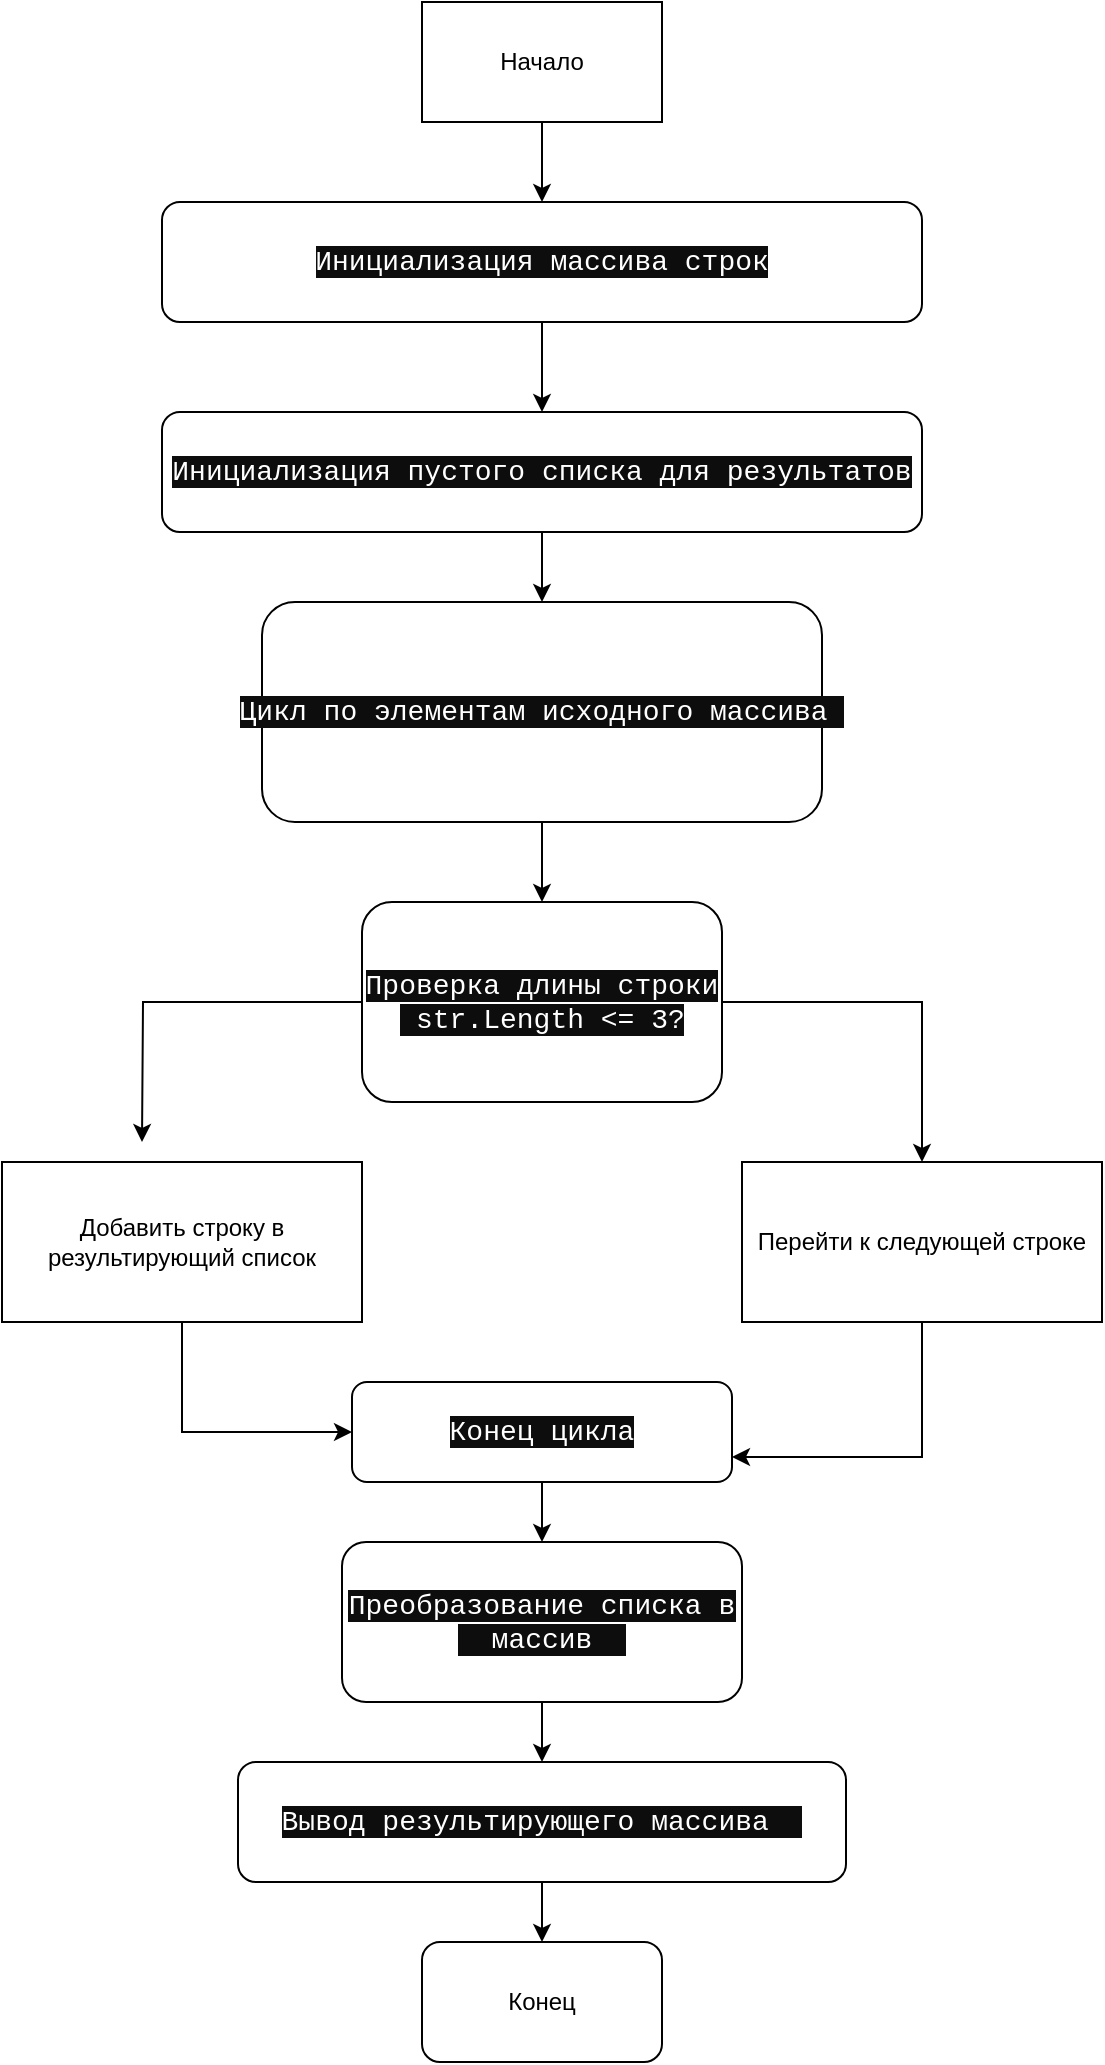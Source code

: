 <mxfile version="24.4.13" type="device">
  <diagram name="Страница — 1" id="p74GWSYYcX7zBrwPxBIz">
    <mxGraphModel dx="1386" dy="785" grid="1" gridSize="10" guides="1" tooltips="1" connect="1" arrows="1" fold="1" page="1" pageScale="1" pageWidth="827" pageHeight="1169" math="0" shadow="0">
      <root>
        <mxCell id="0" />
        <mxCell id="1" parent="0" />
        <mxCell id="GtIUF6wrL0J4PFI-9tK1-14" value="" style="edgeStyle=orthogonalEdgeStyle;rounded=0;orthogonalLoop=1;jettySize=auto;html=1;" edge="1" parent="1" source="GtIUF6wrL0J4PFI-9tK1-1" target="GtIUF6wrL0J4PFI-9tK1-2">
          <mxGeometry relative="1" as="geometry" />
        </mxCell>
        <mxCell id="GtIUF6wrL0J4PFI-9tK1-1" value="Начало" style="rounded=0;whiteSpace=wrap;html=1;" vertex="1" parent="1">
          <mxGeometry x="270" y="60" width="120" height="60" as="geometry" />
        </mxCell>
        <mxCell id="GtIUF6wrL0J4PFI-9tK1-15" value="" style="edgeStyle=orthogonalEdgeStyle;rounded=0;orthogonalLoop=1;jettySize=auto;html=1;" edge="1" parent="1" source="GtIUF6wrL0J4PFI-9tK1-2" target="GtIUF6wrL0J4PFI-9tK1-4">
          <mxGeometry relative="1" as="geometry" />
        </mxCell>
        <mxCell id="GtIUF6wrL0J4PFI-9tK1-2" value="&lt;span style=&quot;color: rgb(255, 255, 255); font-family: ui-monospace, SFMono-Regular, &amp;quot;SF Mono&amp;quot;, Menlo, Consolas, &amp;quot;Liberation Mono&amp;quot;, monospace; font-size: 14px; text-align: left; white-space: pre; background-color: rgb(13, 13, 13);&quot;&gt;Инициализация массива строк&lt;/span&gt;" style="rounded=1;whiteSpace=wrap;html=1;" vertex="1" parent="1">
          <mxGeometry x="140" y="160" width="380" height="60" as="geometry" />
        </mxCell>
        <mxCell id="GtIUF6wrL0J4PFI-9tK1-3" value="Text" style="text;html=1;align=center;verticalAlign=middle;whiteSpace=wrap;rounded=0;" vertex="1" parent="1">
          <mxGeometry x="100" y="280" width="430" height="30" as="geometry" />
        </mxCell>
        <mxCell id="GtIUF6wrL0J4PFI-9tK1-16" value="" style="edgeStyle=orthogonalEdgeStyle;rounded=0;orthogonalLoop=1;jettySize=auto;html=1;" edge="1" parent="1" source="GtIUF6wrL0J4PFI-9tK1-4" target="GtIUF6wrL0J4PFI-9tK1-5">
          <mxGeometry relative="1" as="geometry" />
        </mxCell>
        <mxCell id="GtIUF6wrL0J4PFI-9tK1-4" value="&lt;span style=&quot;color: rgb(255, 255, 255); font-family: ui-monospace, SFMono-Regular, &amp;quot;SF Mono&amp;quot;, Menlo, Consolas, &amp;quot;Liberation Mono&amp;quot;, monospace; font-size: 14px; text-align: left; white-space: pre; background-color: rgb(13, 13, 13);&quot;&gt;Инициализация пустого списка для результатов&lt;/span&gt;" style="rounded=1;whiteSpace=wrap;html=1;" vertex="1" parent="1">
          <mxGeometry x="140" y="265" width="380" height="60" as="geometry" />
        </mxCell>
        <mxCell id="GtIUF6wrL0J4PFI-9tK1-17" value="" style="edgeStyle=orthogonalEdgeStyle;rounded=0;orthogonalLoop=1;jettySize=auto;html=1;" edge="1" parent="1" source="GtIUF6wrL0J4PFI-9tK1-5" target="GtIUF6wrL0J4PFI-9tK1-6">
          <mxGeometry relative="1" as="geometry" />
        </mxCell>
        <mxCell id="GtIUF6wrL0J4PFI-9tK1-5" value="&lt;span style=&quot;color: rgb(255, 255, 255); font-family: ui-monospace, SFMono-Regular, &amp;quot;SF Mono&amp;quot;, Menlo, Consolas, &amp;quot;Liberation Mono&amp;quot;, monospace; font-size: 14px; text-align: left; white-space: pre; background-color: rgb(13, 13, 13);&quot;&gt;Цикл по элементам исходного массива &lt;/span&gt;" style="rounded=1;whiteSpace=wrap;html=1;" vertex="1" parent="1">
          <mxGeometry x="190" y="360" width="280" height="110" as="geometry" />
        </mxCell>
        <mxCell id="GtIUF6wrL0J4PFI-9tK1-18" style="edgeStyle=orthogonalEdgeStyle;rounded=0;orthogonalLoop=1;jettySize=auto;html=1;entryX=0.5;entryY=0;entryDx=0;entryDy=0;" edge="1" parent="1" source="GtIUF6wrL0J4PFI-9tK1-6" target="GtIUF6wrL0J4PFI-9tK1-8">
          <mxGeometry relative="1" as="geometry" />
        </mxCell>
        <mxCell id="GtIUF6wrL0J4PFI-9tK1-19" style="edgeStyle=orthogonalEdgeStyle;rounded=0;orthogonalLoop=1;jettySize=auto;html=1;" edge="1" parent="1" source="GtIUF6wrL0J4PFI-9tK1-6">
          <mxGeometry relative="1" as="geometry">
            <mxPoint x="130" y="630" as="targetPoint" />
          </mxGeometry>
        </mxCell>
        <mxCell id="GtIUF6wrL0J4PFI-9tK1-6" value="&lt;span style=&quot;color: rgb(255, 255, 255); font-family: ui-monospace, SFMono-Regular, &amp;quot;SF Mono&amp;quot;, Menlo, Consolas, &amp;quot;Liberation Mono&amp;quot;, monospace; font-size: 14px; text-align: left; white-space: pre; background-color: rgb(13, 13, 13);&quot;&gt;Проверка длины строки&lt;/span&gt;&lt;div&gt;&lt;span style=&quot;color: rgb(255, 255, 255); font-family: ui-monospace, SFMono-Regular, &amp;quot;SF Mono&amp;quot;, Menlo, Consolas, &amp;quot;Liberation Mono&amp;quot;, monospace; font-size: 14px; text-align: left; white-space: pre; background-color: rgb(13, 13, 13);&quot;&gt; str.Length &amp;lt;= 3?&lt;/span&gt;&lt;/div&gt;" style="rounded=1;whiteSpace=wrap;html=1;" vertex="1" parent="1">
          <mxGeometry x="240" y="510" width="180" height="100" as="geometry" />
        </mxCell>
        <mxCell id="GtIUF6wrL0J4PFI-9tK1-20" style="edgeStyle=orthogonalEdgeStyle;rounded=0;orthogonalLoop=1;jettySize=auto;html=1;entryX=0;entryY=0.5;entryDx=0;entryDy=0;" edge="1" parent="1" source="GtIUF6wrL0J4PFI-9tK1-7" target="GtIUF6wrL0J4PFI-9tK1-10">
          <mxGeometry relative="1" as="geometry" />
        </mxCell>
        <mxCell id="GtIUF6wrL0J4PFI-9tK1-7" value="Добавить строку в результирующий список" style="rounded=0;whiteSpace=wrap;html=1;" vertex="1" parent="1">
          <mxGeometry x="60" y="640" width="180" height="80" as="geometry" />
        </mxCell>
        <mxCell id="GtIUF6wrL0J4PFI-9tK1-21" style="edgeStyle=orthogonalEdgeStyle;rounded=0;orthogonalLoop=1;jettySize=auto;html=1;exitX=0.5;exitY=1;exitDx=0;exitDy=0;entryX=1;entryY=0.75;entryDx=0;entryDy=0;" edge="1" parent="1" source="GtIUF6wrL0J4PFI-9tK1-8" target="GtIUF6wrL0J4PFI-9tK1-10">
          <mxGeometry relative="1" as="geometry" />
        </mxCell>
        <mxCell id="GtIUF6wrL0J4PFI-9tK1-8" value="Перейти к следующей строке" style="rounded=0;whiteSpace=wrap;html=1;" vertex="1" parent="1">
          <mxGeometry x="430" y="640" width="180" height="80" as="geometry" />
        </mxCell>
        <mxCell id="GtIUF6wrL0J4PFI-9tK1-22" value="" style="edgeStyle=orthogonalEdgeStyle;rounded=0;orthogonalLoop=1;jettySize=auto;html=1;" edge="1" parent="1" source="GtIUF6wrL0J4PFI-9tK1-10" target="GtIUF6wrL0J4PFI-9tK1-11">
          <mxGeometry relative="1" as="geometry" />
        </mxCell>
        <mxCell id="GtIUF6wrL0J4PFI-9tK1-10" value="&lt;span style=&quot;color: rgb(255, 255, 255); font-family: ui-monospace, SFMono-Regular, &amp;quot;SF Mono&amp;quot;, Menlo, Consolas, &amp;quot;Liberation Mono&amp;quot;, monospace; font-size: 14px; text-align: left; white-space: pre; background-color: rgb(13, 13, 13);&quot;&gt;Конец цикла&lt;/span&gt;" style="rounded=1;whiteSpace=wrap;html=1;" vertex="1" parent="1">
          <mxGeometry x="235" y="750" width="190" height="50" as="geometry" />
        </mxCell>
        <mxCell id="GtIUF6wrL0J4PFI-9tK1-23" value="" style="edgeStyle=orthogonalEdgeStyle;rounded=0;orthogonalLoop=1;jettySize=auto;html=1;" edge="1" parent="1" source="GtIUF6wrL0J4PFI-9tK1-11" target="GtIUF6wrL0J4PFI-9tK1-12">
          <mxGeometry relative="1" as="geometry" />
        </mxCell>
        <mxCell id="GtIUF6wrL0J4PFI-9tK1-11" value="&lt;span style=&quot;color: rgb(255, 255, 255); font-family: ui-monospace, SFMono-Regular, &amp;quot;SF Mono&amp;quot;, Menlo, Consolas, &amp;quot;Liberation Mono&amp;quot;, monospace; font-size: 14px; text-align: left; white-space: pre; background-color: rgb(13, 13, 13);&quot;&gt;Преобразование списка в&lt;/span&gt;&lt;div&gt;&lt;span style=&quot;color: rgb(255, 255, 255); font-family: ui-monospace, SFMono-Regular, &amp;quot;SF Mono&amp;quot;, Menlo, Consolas, &amp;quot;Liberation Mono&amp;quot;, monospace; font-size: 14px; text-align: left; white-space: pre; background-color: rgb(13, 13, 13);&quot;&gt;  массив  &lt;/span&gt;&lt;/div&gt;" style="rounded=1;whiteSpace=wrap;html=1;" vertex="1" parent="1">
          <mxGeometry x="230" y="830" width="200" height="80" as="geometry" />
        </mxCell>
        <mxCell id="GtIUF6wrL0J4PFI-9tK1-24" value="" style="edgeStyle=orthogonalEdgeStyle;rounded=0;orthogonalLoop=1;jettySize=auto;html=1;" edge="1" parent="1" source="GtIUF6wrL0J4PFI-9tK1-12" target="GtIUF6wrL0J4PFI-9tK1-13">
          <mxGeometry relative="1" as="geometry" />
        </mxCell>
        <mxCell id="GtIUF6wrL0J4PFI-9tK1-12" value="&lt;span style=&quot;color: rgb(255, 255, 255); font-family: ui-monospace, SFMono-Regular, &amp;quot;SF Mono&amp;quot;, Menlo, Consolas, &amp;quot;Liberation Mono&amp;quot;, monospace; font-size: 14px; text-align: left; white-space: pre; background-color: rgb(13, 13, 13);&quot;&gt;Вывод результирующего массива  &lt;/span&gt;" style="rounded=1;whiteSpace=wrap;html=1;" vertex="1" parent="1">
          <mxGeometry x="178" y="940" width="304" height="60" as="geometry" />
        </mxCell>
        <mxCell id="GtIUF6wrL0J4PFI-9tK1-13" value="Конец" style="rounded=1;whiteSpace=wrap;html=1;" vertex="1" parent="1">
          <mxGeometry x="270" y="1030" width="120" height="60" as="geometry" />
        </mxCell>
      </root>
    </mxGraphModel>
  </diagram>
</mxfile>
